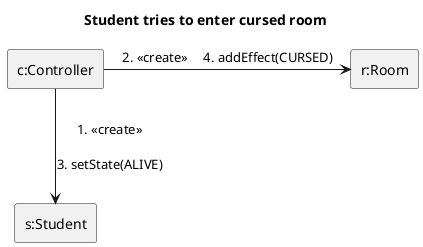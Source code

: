 @startuml student_enter_curse
title Student tries to enter cursed room
skinparam linestyle ortho
rectangle "c:Controller" as c
rectangle "r:Room" as r
rectangle "s:Student" as s
c --> s: 1. <<create>>\n\n3. setState(ALIVE)
c -> r: 2. <<create>>\t4. addEffect(CURSED)
@enduml